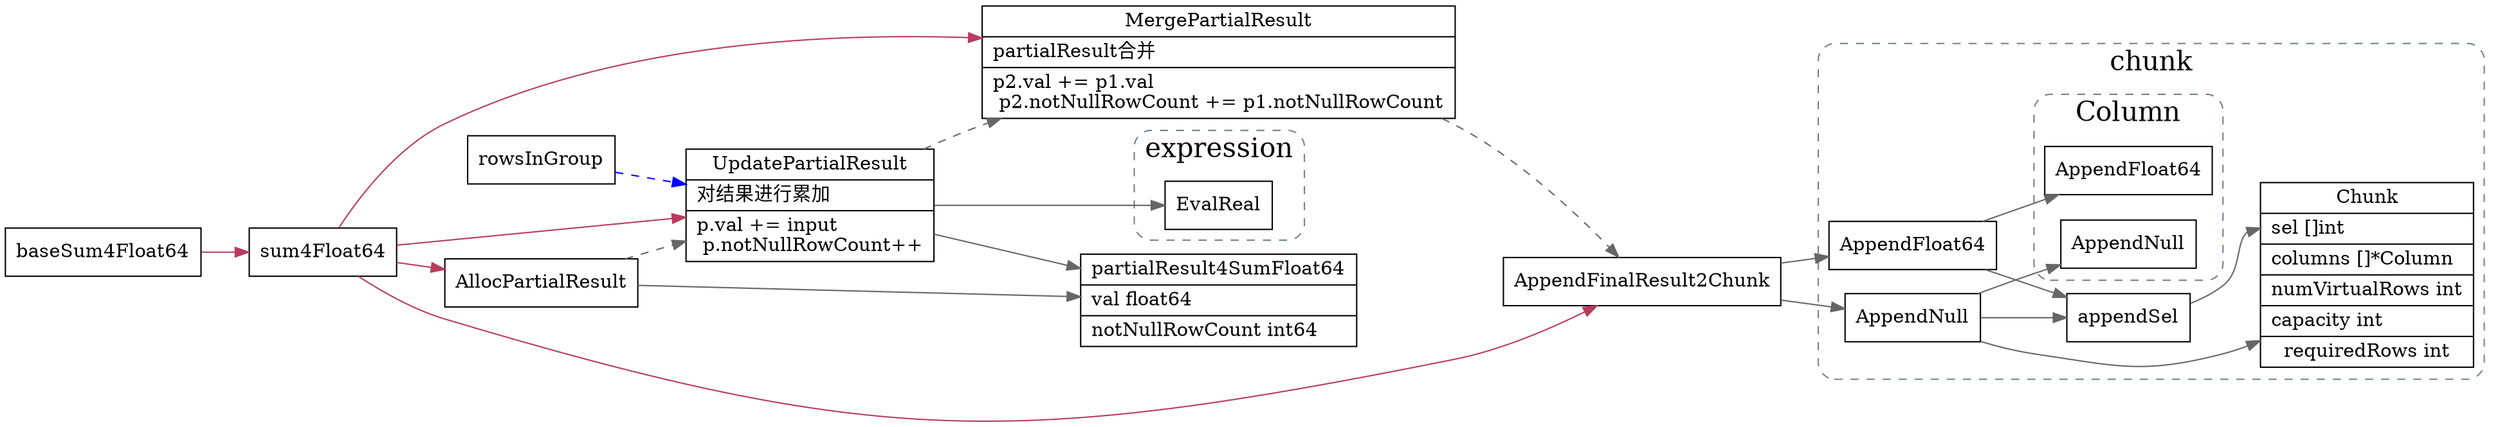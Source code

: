 digraph sum4Float64 {
  node[shape=box];
  edge[color=gray40];
  newrank=true;
  rankdir=LR;
  subgraph cluster_expression {
    graph[label="expression";fontsize=20;style="rounded,dashed";color="slategrey"]
    EvalReal;
  }
  subgraph cluster_chunk {
    graph[label="chunk";fontsize=20;style="rounded,dashed";color="slategrey"]
    Chunk[
      shape="record";
      label="{{
        Chunk|
        <sel> sel []int\l|
        <columns> columns []*Column\l|
        numVirtualRows int\l|
        capacity int\l|
        requiredRows int
      }}"];
    AppendNull -> {
      appendSel;
      Column_AppendNull;
      Chunk:columns;
    }
    appendSel -> Chunk:sel;
    AppendFloat64 -> {
      appendSel;
      Column_AppendFloat64;
    };
    subgraph cluster_Column {
      graph[label="Column";fontsize=20;style="rounded,dashed";color="slategrey"]
      Column_AppendNull[
        shape="record";
        label="{{
          AppendNull
        }}"];
      Column_AppendFloat64[
        shape="record";
        label="{{
          AppendFloat64
        }}"];
    }
  }

  baseSum4Float64 -> sum4Float64 -> {
    AllocPartialResult;
    UpdatePartialResult;
    MergePartialResult;
    AppendFinalResult2Chunk;
  }[color="#b83b5e"]
  partialResult4SumFloat64[
    shape="record";
    label="{{
      partialResult4SumFloat64|
	      val float64\l|
	      notNullRowCount int64\l
    }}"];
  AllocPartialResult -> {
    partialResult4SumFloat64;
  }
  UpdatePartialResult[
    shape="record";
    label="{{
      UpdatePartialResult|
      对结果进行累加\l|
		    p.val += input\l
		    p.notNullRowCount++\l
    }}"];
  UpdatePartialResult -> {
    partialResult4SumFloat64;
    EvalReal;
  }
  MergePartialResult[
    shape="record";
    label="{{
      MergePartialResult|
      partialResult合并\l|
      p2.val += p1.val\l
      p2.notNullRowCount += p1.notNullRowCount\l
    }}"];

  AppendFinalResult2Chunk -> {
    AppendNull;
    AppendFloat64;
  }
  edge[style=dashed;color=blue];
  rowsInGroup -> UpdatePartialResult;

  edge[style=dashed;color=gray40];
  AllocPartialResult -> UpdatePartialResult -> MergePartialResult -> AppendFinalResult2Chunk;
}
